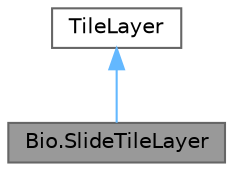 digraph "Bio.SlideTileLayer"
{
 // LATEX_PDF_SIZE
  bgcolor="transparent";
  edge [fontname=Helvetica,fontsize=10,labelfontname=Helvetica,labelfontsize=10];
  node [fontname=Helvetica,fontsize=10,shape=box,height=0.2,width=0.4];
  Node1 [id="Node000001",label="Bio.SlideTileLayer",height=0.2,width=0.4,color="gray40", fillcolor="grey60", style="filled", fontcolor="black",tooltip="Slide tile layer."];
  Node2 -> Node1 [id="edge1_Node000001_Node000002",dir="back",color="steelblue1",style="solid",tooltip=" "];
  Node2 [id="Node000002",label="TileLayer",height=0.2,width=0.4,color="gray40", fillcolor="white", style="filled",tooltip=" "];
}
